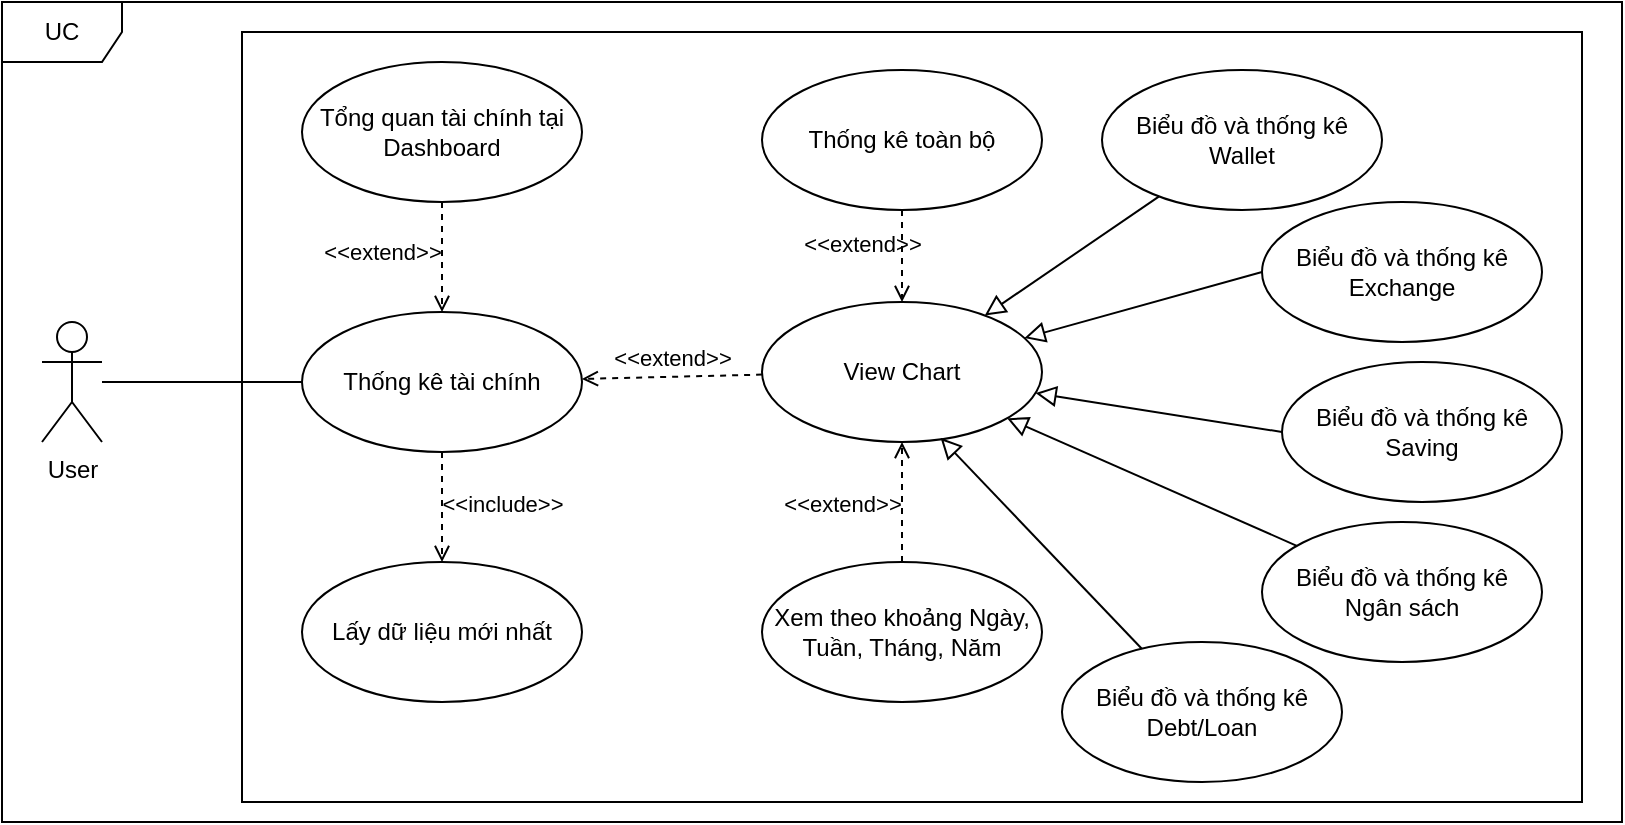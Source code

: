 <mxfile version="24.5.5" type="device">
  <diagram name="Trang-1" id="sZevkJtXuwWTiemEGAoi">
    <mxGraphModel dx="1034" dy="412" grid="1" gridSize="10" guides="1" tooltips="1" connect="1" arrows="1" fold="1" page="1" pageScale="1" pageWidth="827" pageHeight="1169" math="0" shadow="0">
      <root>
        <mxCell id="0" />
        <mxCell id="1" parent="0" />
        <mxCell id="FDulovZm1uU2mfZRiOYm-2" value="" style="rounded=0;whiteSpace=wrap;html=1;" vertex="1" parent="1">
          <mxGeometry x="160" y="525" width="670" height="385" as="geometry" />
        </mxCell>
        <mxCell id="CBhafCKRCuKANuoIU0IW-27" value="User" style="shape=umlActor;verticalLabelPosition=bottom;verticalAlign=top;html=1;outlineConnect=0;" parent="1" vertex="1">
          <mxGeometry x="60" y="670" width="30" height="60" as="geometry" />
        </mxCell>
        <mxCell id="CBhafCKRCuKANuoIU0IW-28" value="View Chart" style="ellipse;whiteSpace=wrap;html=1;" parent="1" vertex="1">
          <mxGeometry x="420" y="660" width="140" height="70" as="geometry" />
        </mxCell>
        <mxCell id="CBhafCKRCuKANuoIU0IW-29" value="Thống kê tài chính" style="ellipse;whiteSpace=wrap;html=1;" parent="1" vertex="1">
          <mxGeometry x="190" y="665" width="140" height="70" as="geometry" />
        </mxCell>
        <mxCell id="CBhafCKRCuKANuoIU0IW-31" value="" style="endArrow=none;html=1;rounded=0;" parent="1" source="CBhafCKRCuKANuoIU0IW-27" target="CBhafCKRCuKANuoIU0IW-29" edge="1">
          <mxGeometry width="50" height="50" relative="1" as="geometry">
            <mxPoint x="120" y="834" as="sourcePoint" />
            <mxPoint x="274" y="690" as="targetPoint" />
          </mxGeometry>
        </mxCell>
        <mxCell id="CBhafCKRCuKANuoIU0IW-34" value="Tổng quan tài chính tại Dashboard" style="ellipse;whiteSpace=wrap;html=1;" parent="1" vertex="1">
          <mxGeometry x="190" y="540" width="140" height="70" as="geometry" />
        </mxCell>
        <mxCell id="CBhafCKRCuKANuoIU0IW-36" value="&amp;lt;&amp;lt;extend&amp;gt;&amp;gt;" style="html=1;verticalAlign=bottom;labelBackgroundColor=none;endArrow=open;endFill=0;dashed=1;rounded=0;" parent="1" source="CBhafCKRCuKANuoIU0IW-34" target="CBhafCKRCuKANuoIU0IW-29" edge="1">
          <mxGeometry x="0.231" y="-30" width="160" relative="1" as="geometry">
            <mxPoint x="404" y="553" as="sourcePoint" />
            <mxPoint x="300" y="597" as="targetPoint" />
            <mxPoint as="offset" />
          </mxGeometry>
        </mxCell>
        <mxCell id="CBhafCKRCuKANuoIU0IW-37" value="&amp;lt;&amp;lt;extend&amp;gt;&amp;gt;" style="html=1;verticalAlign=bottom;labelBackgroundColor=none;endArrow=open;endFill=0;dashed=1;rounded=0;" parent="1" source="CBhafCKRCuKANuoIU0IW-28" target="CBhafCKRCuKANuoIU0IW-29" edge="1">
          <mxGeometry width="160" relative="1" as="geometry">
            <mxPoint x="534" y="678" as="sourcePoint" />
            <mxPoint x="430" y="722" as="targetPoint" />
          </mxGeometry>
        </mxCell>
        <mxCell id="CBhafCKRCuKANuoIU0IW-38" value="Lấy dữ liệu mới nhất" style="ellipse;whiteSpace=wrap;html=1;" parent="1" vertex="1">
          <mxGeometry x="190" y="790" width="140" height="70" as="geometry" />
        </mxCell>
        <mxCell id="CBhafCKRCuKANuoIU0IW-40" value="Biểu đồ và thống kê Wallet" style="ellipse;whiteSpace=wrap;html=1;" parent="1" vertex="1">
          <mxGeometry x="590" y="544" width="140" height="70" as="geometry" />
        </mxCell>
        <mxCell id="CBhafCKRCuKANuoIU0IW-41" value="" style="endArrow=block;html=1;rounded=0;align=center;verticalAlign=bottom;endFill=0;labelBackgroundColor=none;endSize=8;" parent="1" source="CBhafCKRCuKANuoIU0IW-40" target="CBhafCKRCuKANuoIU0IW-28" edge="1">
          <mxGeometry relative="1" as="geometry">
            <mxPoint x="984" y="661" as="sourcePoint" />
            <mxPoint x="540" y="605" as="targetPoint" />
          </mxGeometry>
        </mxCell>
        <mxCell id="CBhafCKRCuKANuoIU0IW-42" value="" style="resizable=0;html=1;align=center;verticalAlign=top;labelBackgroundColor=none;" parent="CBhafCKRCuKANuoIU0IW-41" connectable="0" vertex="1">
          <mxGeometry relative="1" as="geometry" />
        </mxCell>
        <mxCell id="CBhafCKRCuKANuoIU0IW-43" value="Biểu đồ và thống kê Exchange" style="ellipse;whiteSpace=wrap;html=1;" parent="1" vertex="1">
          <mxGeometry x="670" y="610" width="140" height="70" as="geometry" />
        </mxCell>
        <mxCell id="CBhafCKRCuKANuoIU0IW-44" value="" style="endArrow=block;html=1;rounded=0;align=center;verticalAlign=bottom;endFill=0;labelBackgroundColor=none;endSize=8;exitX=0;exitY=0.5;exitDx=0;exitDy=0;" parent="1" source="CBhafCKRCuKANuoIU0IW-43" target="CBhafCKRCuKANuoIU0IW-28" edge="1">
          <mxGeometry relative="1" as="geometry">
            <mxPoint x="625" y="632" as="sourcePoint" />
            <mxPoint x="545" y="678" as="targetPoint" />
          </mxGeometry>
        </mxCell>
        <mxCell id="CBhafCKRCuKANuoIU0IW-45" value="" style="resizable=0;html=1;align=center;verticalAlign=top;labelBackgroundColor=none;" parent="CBhafCKRCuKANuoIU0IW-44" connectable="0" vertex="1">
          <mxGeometry relative="1" as="geometry" />
        </mxCell>
        <mxCell id="CBhafCKRCuKANuoIU0IW-46" value="Biểu đồ và thống kê Saving" style="ellipse;whiteSpace=wrap;html=1;" parent="1" vertex="1">
          <mxGeometry x="680" y="690" width="140" height="70" as="geometry" />
        </mxCell>
        <mxCell id="CBhafCKRCuKANuoIU0IW-47" value="" style="endArrow=block;html=1;rounded=0;align=center;verticalAlign=bottom;endFill=0;labelBackgroundColor=none;endSize=8;exitX=0;exitY=0.5;exitDx=0;exitDy=0;" parent="1" source="CBhafCKRCuKANuoIU0IW-46" target="CBhafCKRCuKANuoIU0IW-28" edge="1">
          <mxGeometry relative="1" as="geometry">
            <mxPoint x="615" y="722" as="sourcePoint" />
            <mxPoint x="550" y="785" as="targetPoint" />
          </mxGeometry>
        </mxCell>
        <mxCell id="CBhafCKRCuKANuoIU0IW-48" value="" style="resizable=0;html=1;align=center;verticalAlign=top;labelBackgroundColor=none;" parent="CBhafCKRCuKANuoIU0IW-47" connectable="0" vertex="1">
          <mxGeometry relative="1" as="geometry" />
        </mxCell>
        <mxCell id="CBhafCKRCuKANuoIU0IW-49" value="Xem theo khoảng Ngày, Tuần, Tháng, Năm" style="ellipse;whiteSpace=wrap;html=1;" parent="1" vertex="1">
          <mxGeometry x="420" y="790" width="140" height="70" as="geometry" />
        </mxCell>
        <mxCell id="CBhafCKRCuKANuoIU0IW-50" value="&amp;lt;&amp;lt;extend&amp;gt;&amp;gt;" style="html=1;verticalAlign=bottom;labelBackgroundColor=none;endArrow=open;endFill=0;dashed=1;rounded=0;" parent="1" source="CBhafCKRCuKANuoIU0IW-49" target="CBhafCKRCuKANuoIU0IW-28" edge="1">
          <mxGeometry x="-0.333" y="30" width="160" relative="1" as="geometry">
            <mxPoint x="697" y="782" as="sourcePoint" />
            <mxPoint x="470" y="760" as="targetPoint" />
            <mxPoint as="offset" />
          </mxGeometry>
        </mxCell>
        <mxCell id="CBhafCKRCuKANuoIU0IW-51" value="Thống kê toàn bộ" style="ellipse;whiteSpace=wrap;html=1;" parent="1" vertex="1">
          <mxGeometry x="420" y="544" width="140" height="70" as="geometry" />
        </mxCell>
        <mxCell id="CBhafCKRCuKANuoIU0IW-52" value="&amp;lt;&amp;lt;extend&amp;gt;&amp;gt;" style="html=1;verticalAlign=bottom;labelBackgroundColor=none;endArrow=open;endFill=0;dashed=1;rounded=0;" parent="1" source="CBhafCKRCuKANuoIU0IW-51" target="CBhafCKRCuKANuoIU0IW-28" edge="1">
          <mxGeometry x="0.13" y="-20" width="160" relative="1" as="geometry">
            <mxPoint x="697" y="526" as="sourcePoint" />
            <mxPoint x="484.366" y="624.068" as="targetPoint" />
            <mxPoint as="offset" />
          </mxGeometry>
        </mxCell>
        <mxCell id="CBhafCKRCuKANuoIU0IW-53" value="Biểu đồ và thống kê Ngân sách" style="ellipse;whiteSpace=wrap;html=1;" parent="1" vertex="1">
          <mxGeometry x="670" y="770" width="140" height="70" as="geometry" />
        </mxCell>
        <mxCell id="CBhafCKRCuKANuoIU0IW-54" value="" style="endArrow=block;html=1;rounded=0;align=center;verticalAlign=bottom;endFill=0;labelBackgroundColor=none;endSize=8;" parent="1" source="CBhafCKRCuKANuoIU0IW-53" target="CBhafCKRCuKANuoIU0IW-28" edge="1">
          <mxGeometry relative="1" as="geometry">
            <mxPoint x="680" y="800" as="sourcePoint" />
            <mxPoint x="541.5" y="790" as="targetPoint" />
          </mxGeometry>
        </mxCell>
        <mxCell id="CBhafCKRCuKANuoIU0IW-55" value="" style="resizable=0;html=1;align=center;verticalAlign=top;labelBackgroundColor=none;" parent="CBhafCKRCuKANuoIU0IW-54" connectable="0" vertex="1">
          <mxGeometry relative="1" as="geometry" />
        </mxCell>
        <mxCell id="CBhafCKRCuKANuoIU0IW-56" value="Biểu đồ và thống kê Debt/Loan" style="ellipse;whiteSpace=wrap;html=1;" parent="1" vertex="1">
          <mxGeometry x="570" y="830" width="140" height="70" as="geometry" />
        </mxCell>
        <mxCell id="CBhafCKRCuKANuoIU0IW-57" value="" style="endArrow=block;html=1;rounded=0;align=center;verticalAlign=bottom;endFill=0;labelBackgroundColor=none;endSize=8;entryX=0.638;entryY=0.971;entryDx=0;entryDy=0;entryPerimeter=0;" parent="1" source="CBhafCKRCuKANuoIU0IW-56" target="CBhafCKRCuKANuoIU0IW-28" edge="1">
          <mxGeometry relative="1" as="geometry">
            <mxPoint x="650" y="825" as="sourcePoint" />
            <mxPoint x="537" y="735" as="targetPoint" />
          </mxGeometry>
        </mxCell>
        <mxCell id="CBhafCKRCuKANuoIU0IW-58" value="" style="resizable=0;html=1;align=center;verticalAlign=top;labelBackgroundColor=none;" parent="CBhafCKRCuKANuoIU0IW-57" connectable="0" vertex="1">
          <mxGeometry relative="1" as="geometry" />
        </mxCell>
        <mxCell id="4l8ElLZsDhTMIO0fFXy0-1" value="&amp;lt;&amp;lt;include&amp;gt;&amp;gt;" style="html=1;verticalAlign=bottom;labelBackgroundColor=none;endArrow=open;endFill=0;dashed=1;rounded=0;" parent="1" source="CBhafCKRCuKANuoIU0IW-29" target="CBhafCKRCuKANuoIU0IW-38" edge="1">
          <mxGeometry x="0.273" y="30" width="160" relative="1" as="geometry">
            <mxPoint x="330" y="680" as="sourcePoint" />
            <mxPoint x="490" y="680" as="targetPoint" />
            <mxPoint as="offset" />
          </mxGeometry>
        </mxCell>
        <mxCell id="FDulovZm1uU2mfZRiOYm-1" value="UC" style="shape=umlFrame;whiteSpace=wrap;html=1;pointerEvents=0;" vertex="1" parent="1">
          <mxGeometry x="40" y="510" width="810" height="410" as="geometry" />
        </mxCell>
      </root>
    </mxGraphModel>
  </diagram>
</mxfile>
